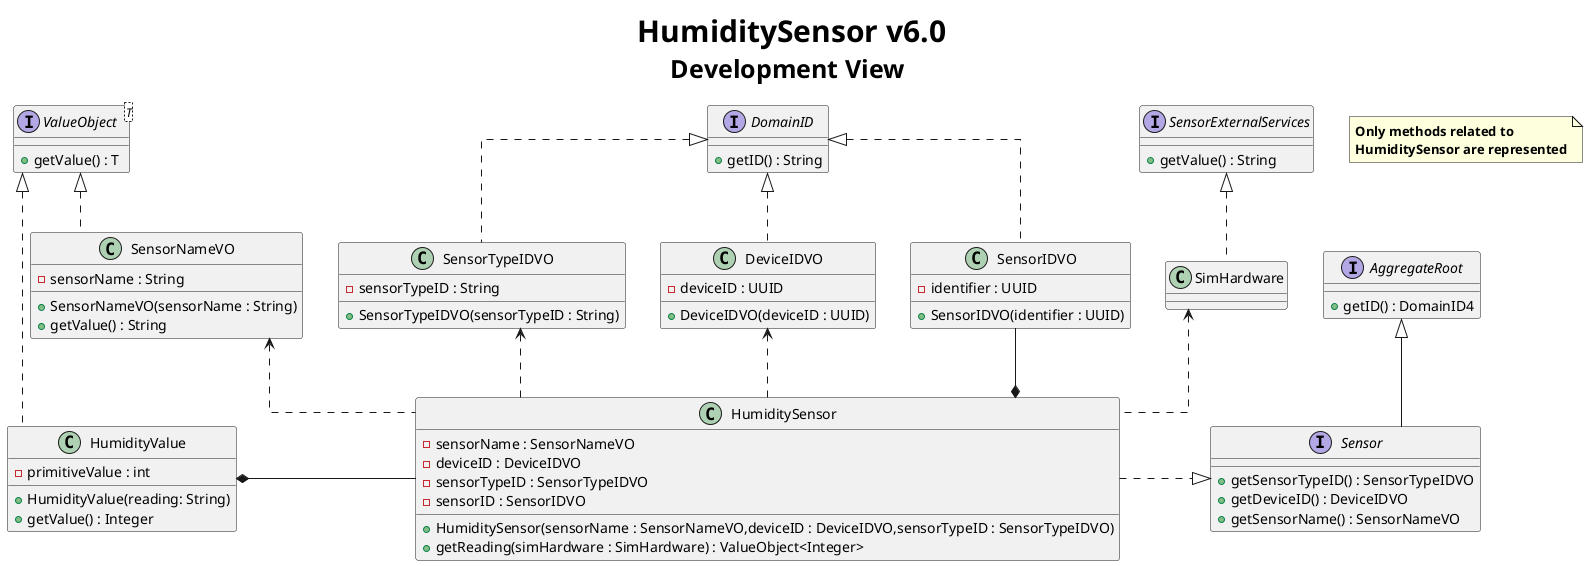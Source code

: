 @startuml
title <size: 30> HumiditySensor v6.0\n<size: 25>Development View

note "<b>Only methods related to \n<b>HumiditySensor are represented" as 1

skinparam linetype ortho

interface Sensor {

}

interface SensorExternalServices{
     + getValue() : String
}

interface DomainID{
    + getID() : String
}

interface AggregateRoot{
    +getID() : DomainID4
}

interface ValueObject<T> {
    + getValue() : T
}


class HumiditySensor{
    - sensorName : SensorNameVO
    - deviceID : DeviceIDVO
    - sensorTypeID : SensorTypeIDVO
    - sensorID : SensorIDVO

    + HumiditySensor(sensorName : SensorNameVO,deviceID : DeviceIDVO,sensorTypeID : SensorTypeIDVO)
    + getReading(simHardware : SimHardware) : ValueObject<Integer>
}

class HumidityValue{
    - primitiveValue : int

    + HumidityValue(reading: String)
    + getValue() : Integer
}

class SimHardware{
}

class SensorNameVO{
    - sensorName : String
    + SensorNameVO(sensorName : String)
    + getValue() : String
}

class SensorIDVO{
    - identifier : UUID
    + SensorIDVO(identifier : UUID)
}


class SensorTypeIDVO{
    - sensorTypeID : String
    + SensorTypeIDVO(sensorTypeID : String)
}

class DeviceIDVO{
    - deviceID : UUID
    + DeviceIDVO(deviceID : UUID)
}

interface Sensor {
    + getSensorTypeID() : SensorTypeIDVO
    + getDeviceID() : DeviceIDVO
    + getSensorName() : SensorNameVO
}


Sensor <|..left HumiditySensor
SimHardware <.. HumiditySensor

SensorNameVO <.. HumiditySensor
SensorExternalServices <|..down SimHardware
SensorIDVO --* HumiditySensor
HumidityValue *--right HumiditySensor
SensorTypeIDVO <.. HumiditySensor
DeviceIDVO <.. HumiditySensor

ValueObject <|.. SensorNameVO
DomainID  <|.. SensorIDVO
DomainID  <|.. SensorTypeIDVO
DomainID  <|.. DeviceIDVO

ValueObject <|.. HumidityValue
Sensor -up-|> AggregateRoot

@enduml